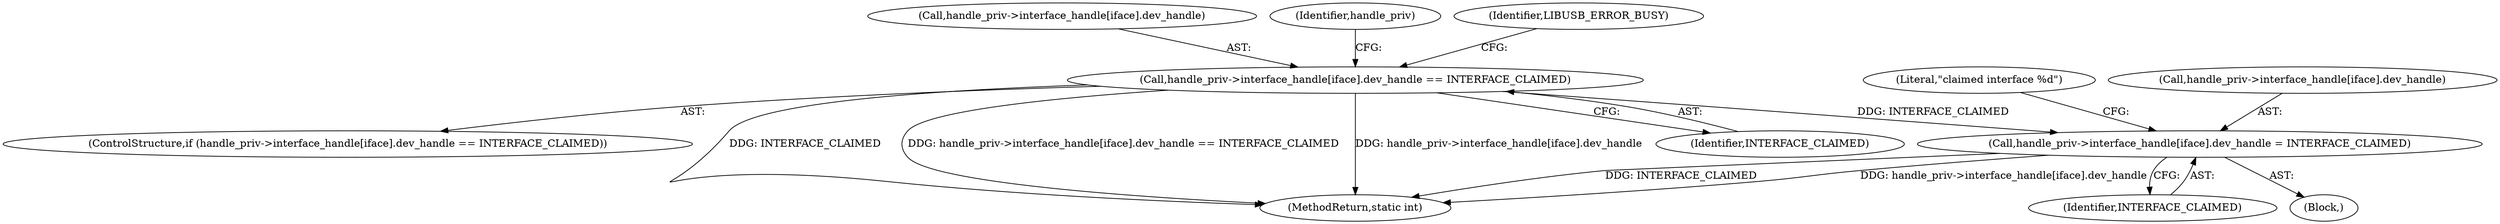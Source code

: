 digraph "1_Chrome_ac149a8d4371c0e01e0934fdd57b09e86f96b5b9_14@pointer" {
"1000146" [label="(Call,handle_priv->interface_handle[iface].dev_handle = INTERFACE_CLAIMED)"];
"1000134" [label="(Call,handle_priv->interface_handle[iface].dev_handle == INTERFACE_CLAIMED)"];
"1000154" [label="(Identifier,INTERFACE_CLAIMED)"];
"1000135" [label="(Call,handle_priv->interface_handle[iface].dev_handle)"];
"1000156" [label="(Literal,\"claimed interface %d\")"];
"1000142" [label="(Identifier,INTERFACE_CLAIMED)"];
"1000106" [label="(Block,)"];
"1000133" [label="(ControlStructure,if (handle_priv->interface_handle[iface].dev_handle == INTERFACE_CLAIMED))"];
"1000150" [label="(Identifier,handle_priv)"];
"1000147" [label="(Call,handle_priv->interface_handle[iface].dev_handle)"];
"1000134" [label="(Call,handle_priv->interface_handle[iface].dev_handle == INTERFACE_CLAIMED)"];
"1000165" [label="(MethodReturn,static int)"];
"1000145" [label="(Identifier,LIBUSB_ERROR_BUSY)"];
"1000146" [label="(Call,handle_priv->interface_handle[iface].dev_handle = INTERFACE_CLAIMED)"];
"1000146" -> "1000106"  [label="AST: "];
"1000146" -> "1000154"  [label="CFG: "];
"1000147" -> "1000146"  [label="AST: "];
"1000154" -> "1000146"  [label="AST: "];
"1000156" -> "1000146"  [label="CFG: "];
"1000146" -> "1000165"  [label="DDG: INTERFACE_CLAIMED"];
"1000146" -> "1000165"  [label="DDG: handle_priv->interface_handle[iface].dev_handle"];
"1000134" -> "1000146"  [label="DDG: INTERFACE_CLAIMED"];
"1000134" -> "1000133"  [label="AST: "];
"1000134" -> "1000142"  [label="CFG: "];
"1000135" -> "1000134"  [label="AST: "];
"1000142" -> "1000134"  [label="AST: "];
"1000145" -> "1000134"  [label="CFG: "];
"1000150" -> "1000134"  [label="CFG: "];
"1000134" -> "1000165"  [label="DDG: INTERFACE_CLAIMED"];
"1000134" -> "1000165"  [label="DDG: handle_priv->interface_handle[iface].dev_handle == INTERFACE_CLAIMED"];
"1000134" -> "1000165"  [label="DDG: handle_priv->interface_handle[iface].dev_handle"];
}
